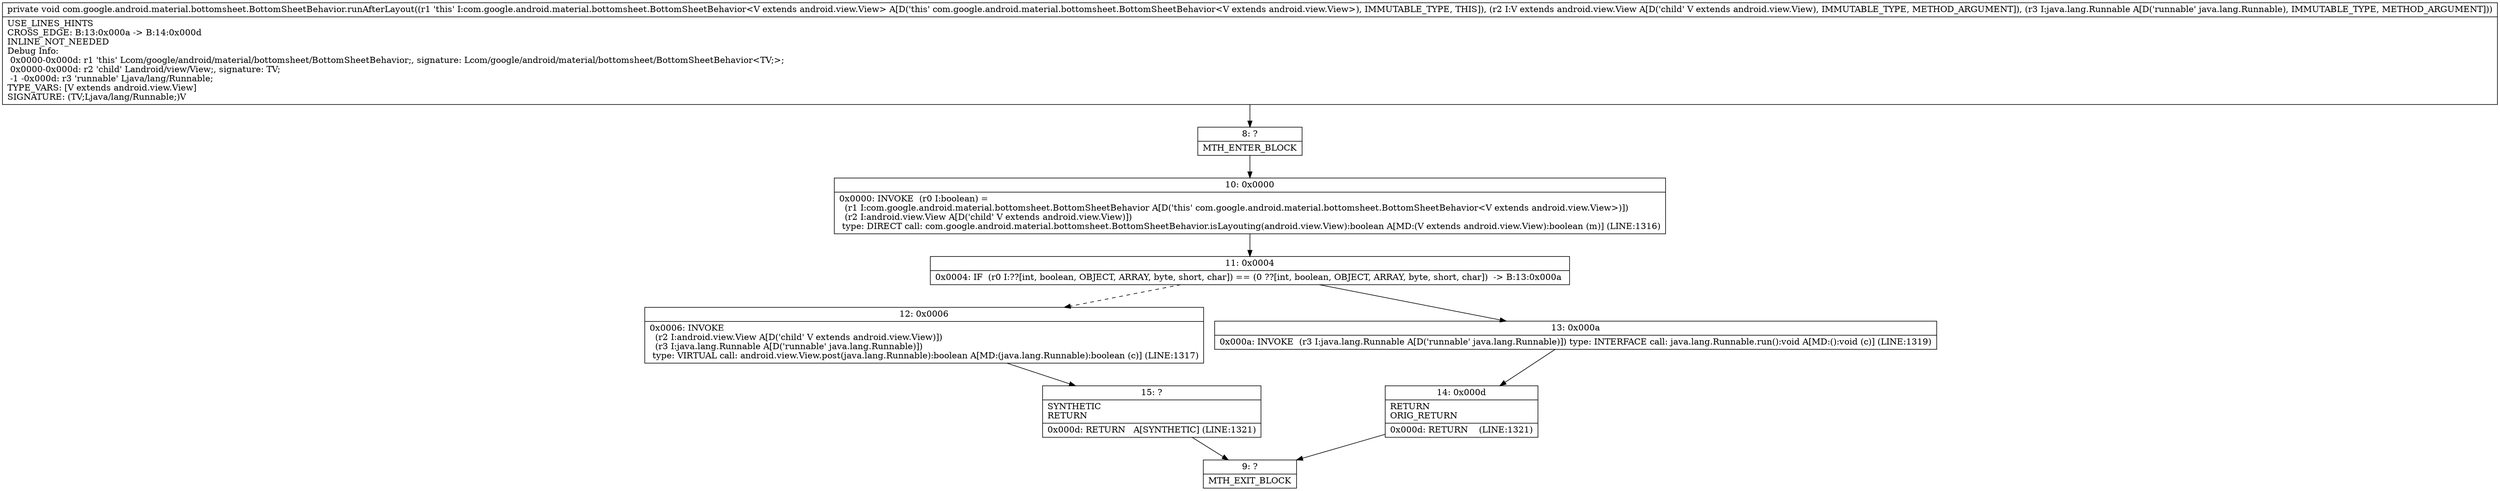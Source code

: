 digraph "CFG forcom.google.android.material.bottomsheet.BottomSheetBehavior.runAfterLayout(Landroid\/view\/View;Ljava\/lang\/Runnable;)V" {
Node_8 [shape=record,label="{8\:\ ?|MTH_ENTER_BLOCK\l}"];
Node_10 [shape=record,label="{10\:\ 0x0000|0x0000: INVOKE  (r0 I:boolean) = \l  (r1 I:com.google.android.material.bottomsheet.BottomSheetBehavior A[D('this' com.google.android.material.bottomsheet.BottomSheetBehavior\<V extends android.view.View\>)])\l  (r2 I:android.view.View A[D('child' V extends android.view.View)])\l type: DIRECT call: com.google.android.material.bottomsheet.BottomSheetBehavior.isLayouting(android.view.View):boolean A[MD:(V extends android.view.View):boolean (m)] (LINE:1316)\l}"];
Node_11 [shape=record,label="{11\:\ 0x0004|0x0004: IF  (r0 I:??[int, boolean, OBJECT, ARRAY, byte, short, char]) == (0 ??[int, boolean, OBJECT, ARRAY, byte, short, char])  \-\> B:13:0x000a \l}"];
Node_12 [shape=record,label="{12\:\ 0x0006|0x0006: INVOKE  \l  (r2 I:android.view.View A[D('child' V extends android.view.View)])\l  (r3 I:java.lang.Runnable A[D('runnable' java.lang.Runnable)])\l type: VIRTUAL call: android.view.View.post(java.lang.Runnable):boolean A[MD:(java.lang.Runnable):boolean (c)] (LINE:1317)\l}"];
Node_15 [shape=record,label="{15\:\ ?|SYNTHETIC\lRETURN\l|0x000d: RETURN   A[SYNTHETIC] (LINE:1321)\l}"];
Node_9 [shape=record,label="{9\:\ ?|MTH_EXIT_BLOCK\l}"];
Node_13 [shape=record,label="{13\:\ 0x000a|0x000a: INVOKE  (r3 I:java.lang.Runnable A[D('runnable' java.lang.Runnable)]) type: INTERFACE call: java.lang.Runnable.run():void A[MD:():void (c)] (LINE:1319)\l}"];
Node_14 [shape=record,label="{14\:\ 0x000d|RETURN\lORIG_RETURN\l|0x000d: RETURN    (LINE:1321)\l}"];
MethodNode[shape=record,label="{private void com.google.android.material.bottomsheet.BottomSheetBehavior.runAfterLayout((r1 'this' I:com.google.android.material.bottomsheet.BottomSheetBehavior\<V extends android.view.View\> A[D('this' com.google.android.material.bottomsheet.BottomSheetBehavior\<V extends android.view.View\>), IMMUTABLE_TYPE, THIS]), (r2 I:V extends android.view.View A[D('child' V extends android.view.View), IMMUTABLE_TYPE, METHOD_ARGUMENT]), (r3 I:java.lang.Runnable A[D('runnable' java.lang.Runnable), IMMUTABLE_TYPE, METHOD_ARGUMENT]))  | USE_LINES_HINTS\lCROSS_EDGE: B:13:0x000a \-\> B:14:0x000d\lINLINE_NOT_NEEDED\lDebug Info:\l  0x0000\-0x000d: r1 'this' Lcom\/google\/android\/material\/bottomsheet\/BottomSheetBehavior;, signature: Lcom\/google\/android\/material\/bottomsheet\/BottomSheetBehavior\<TV;\>;\l  0x0000\-0x000d: r2 'child' Landroid\/view\/View;, signature: TV;\l  \-1 \-0x000d: r3 'runnable' Ljava\/lang\/Runnable;\lTYPE_VARS: [V extends android.view.View]\lSIGNATURE: (TV;Ljava\/lang\/Runnable;)V\l}"];
MethodNode -> Node_8;Node_8 -> Node_10;
Node_10 -> Node_11;
Node_11 -> Node_12[style=dashed];
Node_11 -> Node_13;
Node_12 -> Node_15;
Node_15 -> Node_9;
Node_13 -> Node_14;
Node_14 -> Node_9;
}

